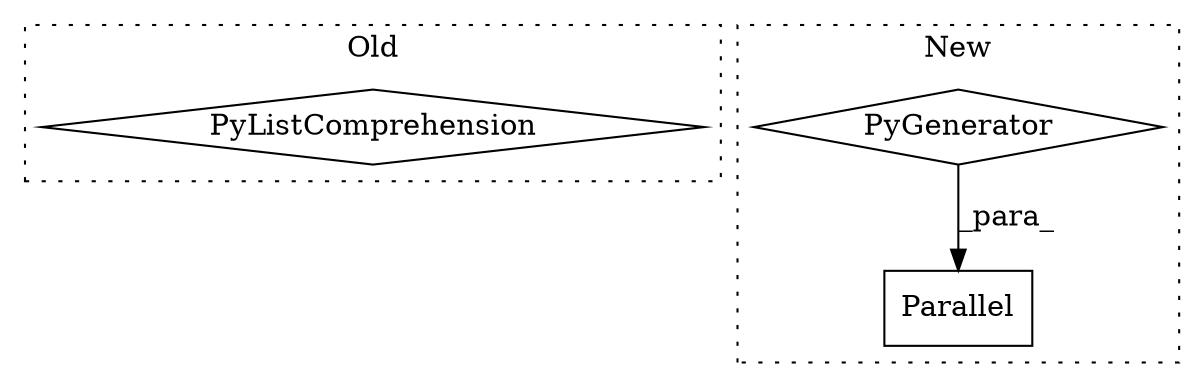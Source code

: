 digraph G {
subgraph cluster0 {
1 [label="PyListComprehension" a="109" s="23137" l="188" shape="diamond"];
label = "Old";
style="dotted";
}
subgraph cluster1 {
2 [label="Parallel" a="32" s="23129,23335" l="22,-3" shape="box"];
3 [label="PyGenerator" a="107" s="23151" l="184" shape="diamond"];
label = "New";
style="dotted";
}
3 -> 2 [label="_para_"];
}